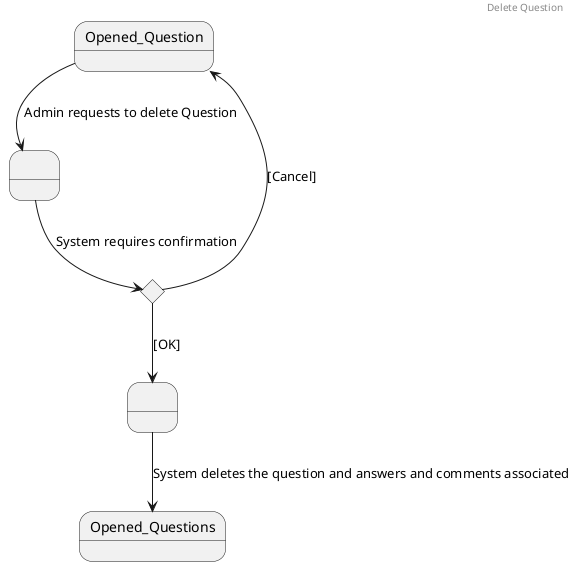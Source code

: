 @startuml

header Delete Question

state " " as s1
state " " as s2
state "Decision" as Decision <<choice>>

Opened_Question -down-> s1 : Admin requests to delete Question
s1 -down-> Decision : System requires confirmation
Decision -down-> s2 : [OK]
Decision -up-> Opened_Question : [Cancel]

s2 -down-> Opened_Questions : System deletes the question and answers and comments associated

@enduml
